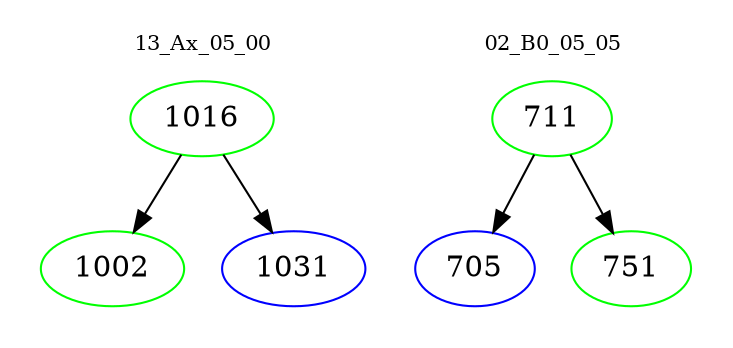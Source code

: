 digraph{
subgraph cluster_0 {
color = white
label = "13_Ax_05_00";
fontsize=10;
T0_1016 [label="1016", color="green"]
T0_1016 -> T0_1002 [color="black"]
T0_1002 [label="1002", color="green"]
T0_1016 -> T0_1031 [color="black"]
T0_1031 [label="1031", color="blue"]
}
subgraph cluster_1 {
color = white
label = "02_B0_05_05";
fontsize=10;
T1_711 [label="711", color="green"]
T1_711 -> T1_705 [color="black"]
T1_705 [label="705", color="blue"]
T1_711 -> T1_751 [color="black"]
T1_751 [label="751", color="green"]
}
}
